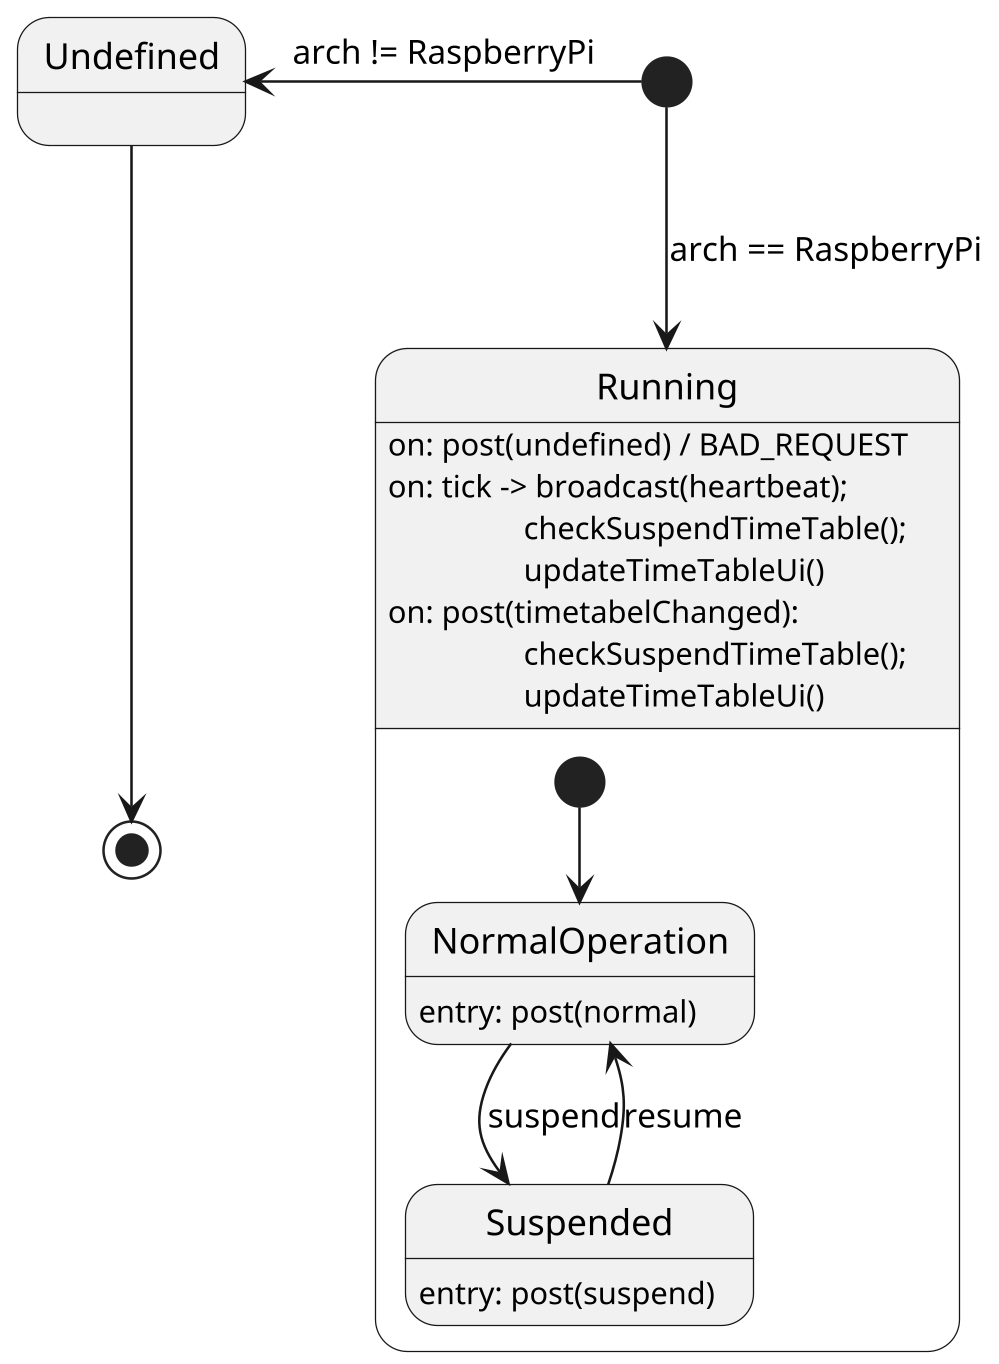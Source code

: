 @startuml
'https://plantuml.com/state-diagram

scale 1000 width
[*] -left-> u  : arch != RaspberryPi
[*] -down-> r : arch == RaspberryPi

state "Running" as r {
r: on: post(undefined) / BAD_REQUEST
r: on: tick -> broadcast(heartbeat);\n\t\t checkSuspendTimeTable();\n\t\t updateTimeTableUi()
r: on: post(timetabelChanged):\n\t\t checkSuspendTimeTable();\n\t\t updateTimeTableUi()
[*] -down-> no

state "NormalOperation" as no
    no: entry: post(normal)

state "Suspended" as sup
    sup: entry: post(suspend)
}

state "Undefined" as u

no -down-> sup : suspend
sup -up-> no : resume

u -down-> [*]

@enduml